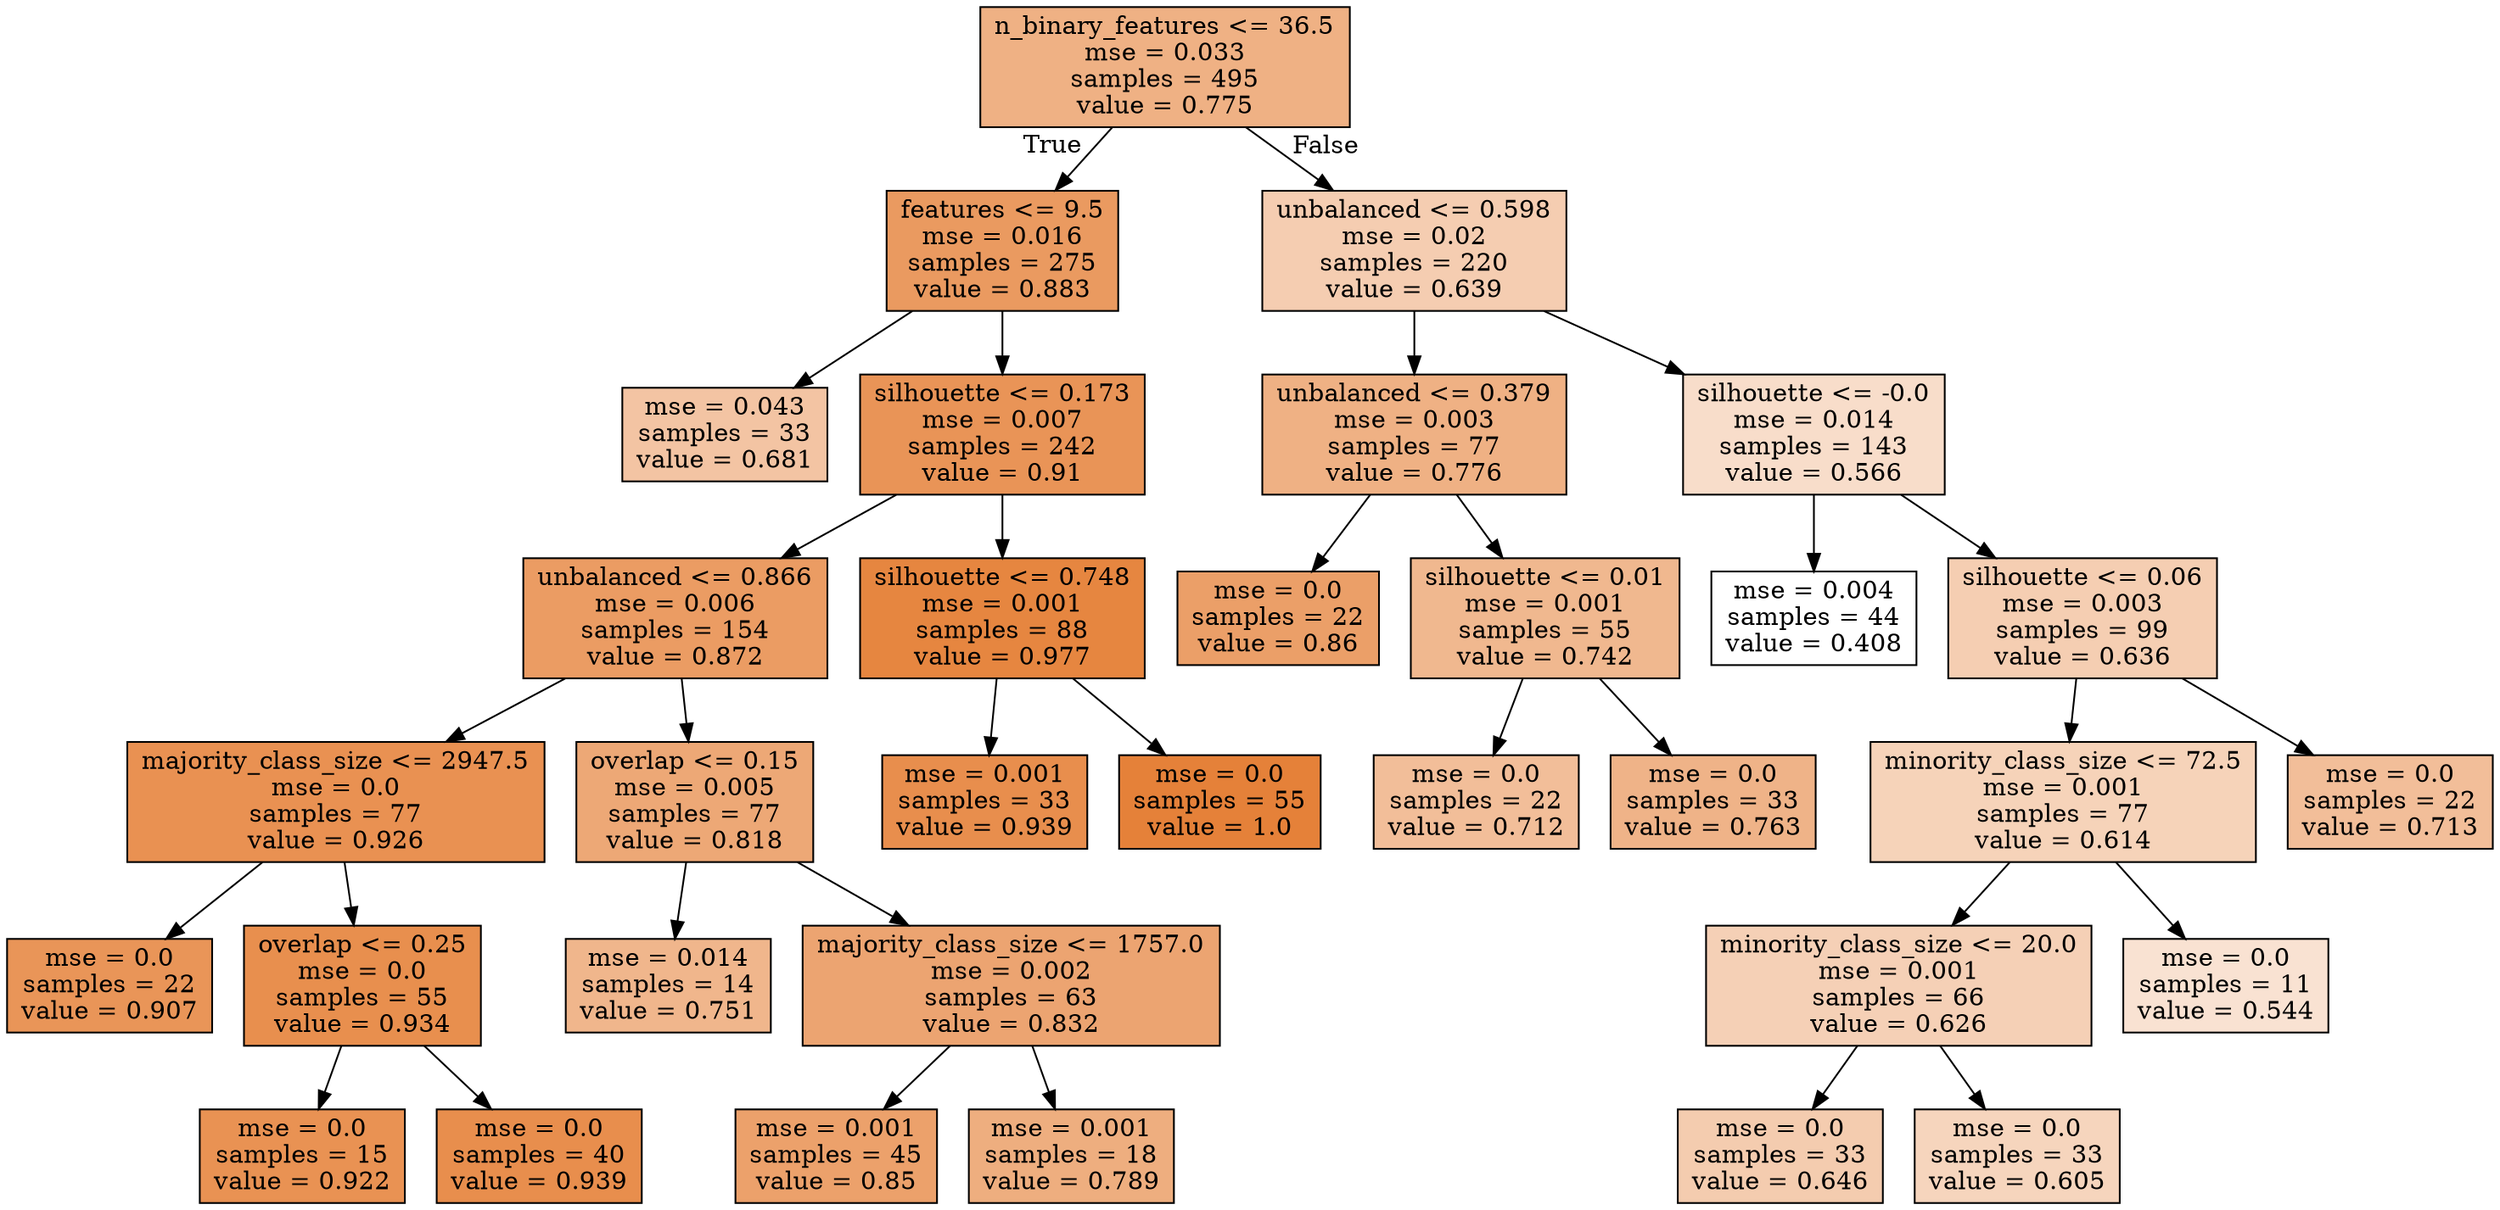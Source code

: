 digraph Tree {
node [shape=box, style="filled", color="black"] ;
0 [label="n_binary_features <= 36.5\nmse = 0.033\nsamples = 495\nvalue = 0.775", fillcolor="#e581399e"] ;
1 [label="features <= 9.5\nmse = 0.016\nsamples = 275\nvalue = 0.883", fillcolor="#e58139cc"] ;
0 -> 1 [labeldistance=2.5, labelangle=45, headlabel="True"] ;
2 [label="mse = 0.043\nsamples = 33\nvalue = 0.681", fillcolor="#e5813976"] ;
1 -> 2 ;
3 [label="silhouette <= 0.173\nmse = 0.007\nsamples = 242\nvalue = 0.91", fillcolor="#e58139d8"] ;
1 -> 3 ;
4 [label="unbalanced <= 0.866\nmse = 0.006\nsamples = 154\nvalue = 0.872", fillcolor="#e58139c8"] ;
3 -> 4 ;
5 [label="majority_class_size <= 2947.5\nmse = 0.0\nsamples = 77\nvalue = 0.926", fillcolor="#e58139df"] ;
4 -> 5 ;
6 [label="mse = 0.0\nsamples = 22\nvalue = 0.907", fillcolor="#e58139d7"] ;
5 -> 6 ;
7 [label="overlap <= 0.25\nmse = 0.0\nsamples = 55\nvalue = 0.934", fillcolor="#e58139e3"] ;
5 -> 7 ;
8 [label="mse = 0.0\nsamples = 15\nvalue = 0.922", fillcolor="#e58139dd"] ;
7 -> 8 ;
9 [label="mse = 0.0\nsamples = 40\nvalue = 0.939", fillcolor="#e58139e5"] ;
7 -> 9 ;
10 [label="overlap <= 0.15\nmse = 0.005\nsamples = 77\nvalue = 0.818", fillcolor="#e58139b0"] ;
4 -> 10 ;
11 [label="mse = 0.014\nsamples = 14\nvalue = 0.751", fillcolor="#e5813994"] ;
10 -> 11 ;
12 [label="majority_class_size <= 1757.0\nmse = 0.002\nsamples = 63\nvalue = 0.832", fillcolor="#e58139b7"] ;
10 -> 12 ;
13 [label="mse = 0.001\nsamples = 45\nvalue = 0.85", fillcolor="#e58139be"] ;
12 -> 13 ;
14 [label="mse = 0.001\nsamples = 18\nvalue = 0.789", fillcolor="#e58139a4"] ;
12 -> 14 ;
15 [label="silhouette <= 0.748\nmse = 0.001\nsamples = 88\nvalue = 0.977", fillcolor="#e58139f5"] ;
3 -> 15 ;
16 [label="mse = 0.001\nsamples = 33\nvalue = 0.939", fillcolor="#e58139e5"] ;
15 -> 16 ;
17 [label="mse = 0.0\nsamples = 55\nvalue = 1.0", fillcolor="#e58139ff"] ;
15 -> 17 ;
18 [label="unbalanced <= 0.598\nmse = 0.02\nsamples = 220\nvalue = 0.639", fillcolor="#e5813964"] ;
0 -> 18 [labeldistance=2.5, labelangle=-45, headlabel="False"] ;
19 [label="unbalanced <= 0.379\nmse = 0.003\nsamples = 77\nvalue = 0.776", fillcolor="#e581399e"] ;
18 -> 19 ;
20 [label="mse = 0.0\nsamples = 22\nvalue = 0.86", fillcolor="#e58139c2"] ;
19 -> 20 ;
21 [label="silhouette <= 0.01\nmse = 0.001\nsamples = 55\nvalue = 0.742", fillcolor="#e5813990"] ;
19 -> 21 ;
22 [label="mse = 0.0\nsamples = 22\nvalue = 0.712", fillcolor="#e5813983"] ;
21 -> 22 ;
23 [label="mse = 0.0\nsamples = 33\nvalue = 0.763", fillcolor="#e5813999"] ;
21 -> 23 ;
24 [label="silhouette <= -0.0\nmse = 0.014\nsamples = 143\nvalue = 0.566", fillcolor="#e5813944"] ;
18 -> 24 ;
25 [label="mse = 0.004\nsamples = 44\nvalue = 0.408", fillcolor="#e5813900"] ;
24 -> 25 ;
26 [label="silhouette <= 0.06\nmse = 0.003\nsamples = 99\nvalue = 0.636", fillcolor="#e5813962"] ;
24 -> 26 ;
27 [label="minority_class_size <= 72.5\nmse = 0.001\nsamples = 77\nvalue = 0.614", fillcolor="#e5813959"] ;
26 -> 27 ;
28 [label="minority_class_size <= 20.0\nmse = 0.001\nsamples = 66\nvalue = 0.626", fillcolor="#e581395e"] ;
27 -> 28 ;
29 [label="mse = 0.0\nsamples = 33\nvalue = 0.646", fillcolor="#e5813966"] ;
28 -> 29 ;
30 [label="mse = 0.0\nsamples = 33\nvalue = 0.605", fillcolor="#e5813955"] ;
28 -> 30 ;
31 [label="mse = 0.0\nsamples = 11\nvalue = 0.544", fillcolor="#e581393a"] ;
27 -> 31 ;
32 [label="mse = 0.0\nsamples = 22\nvalue = 0.713", fillcolor="#e5813983"] ;
26 -> 32 ;
}